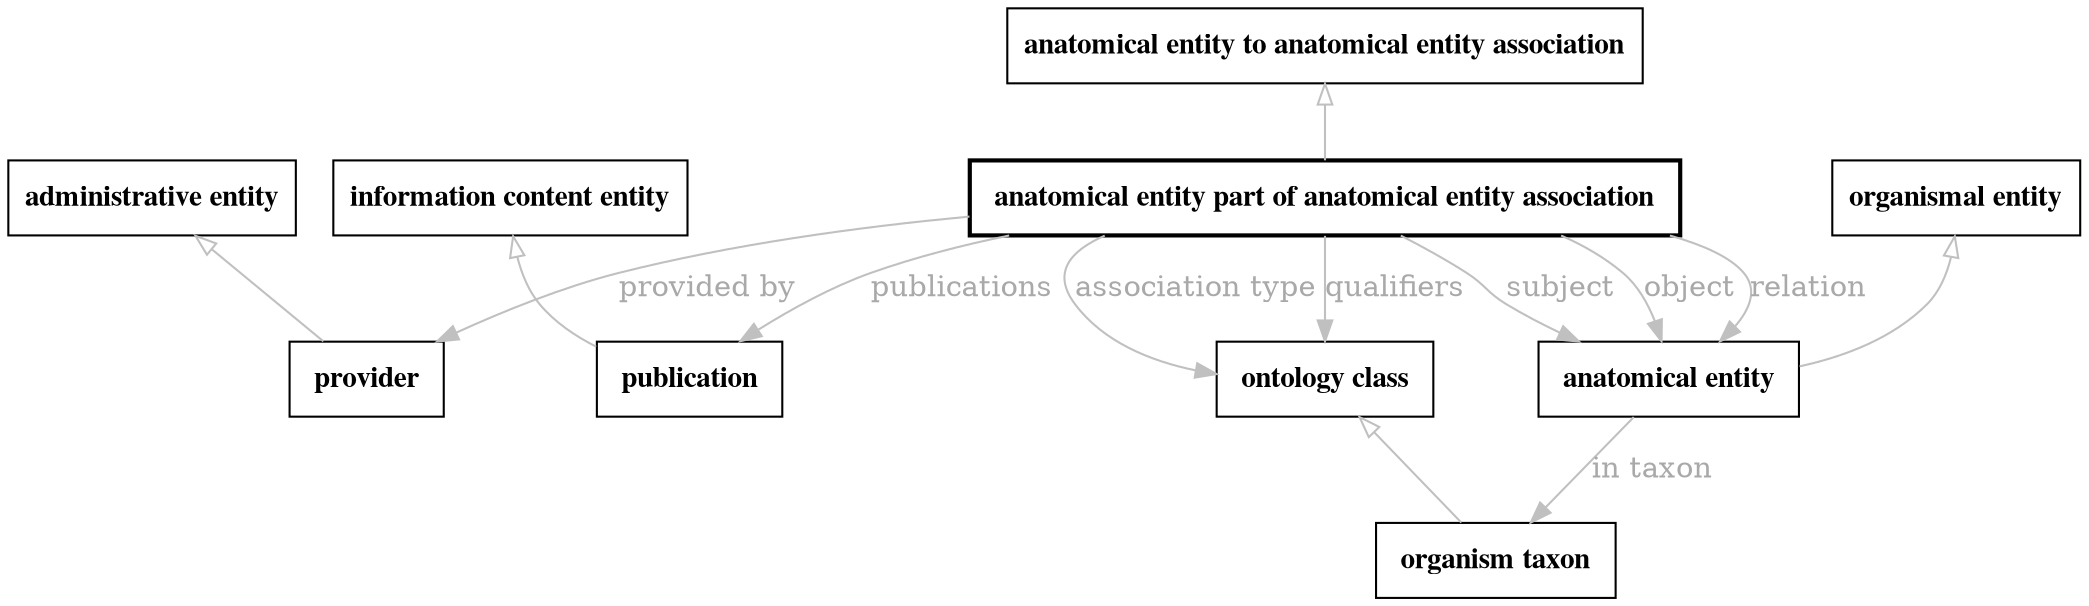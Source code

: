// biolink model
digraph {
	graph [fontsize=32 penwidth=5]
	node [color=black fontname="times bold" shape=rectangle]
	edge [color=gray fontcolor=darkgray]
	"anatomical entity part of anatomical entity association" [label=" anatomical entity part of anatomical entity association " style=bold]
	"anatomical entity to anatomical entity association" -> "anatomical entity part of anatomical entity association" [label="" arrowtail=onormal dir=back]
	"anatomical entity part of anatomical entity association" -> provider [label="provided by"]
	provider [label=" provider " style=solid]
	"administrative entity" -> provider [label="" arrowtail=onormal dir=back]
	"anatomical entity part of anatomical entity association" -> publication [label=publications]
	publication [label=" publication " style=solid]
	"information content entity" -> publication [label="" arrowtail=onormal dir=back]
	"anatomical entity part of anatomical entity association" -> "ontology class" [label=qualifiers]
	"ontology class" [label=" ontology class " style=solid]
	"anatomical entity part of anatomical entity association" -> "anatomical entity" [label=object]
	"anatomical entity" [label=" anatomical entity " style=solid]
	"organismal entity" -> "anatomical entity" [label="" arrowtail=onormal dir=back]
	"anatomical entity" -> "organism taxon" [label="in taxon"]
	"organism taxon" [label=" organism taxon " style=solid]
	"ontology class" -> "organism taxon" [label="" arrowtail=onormal dir=back]
	"anatomical entity part of anatomical entity association" -> "anatomical entity" [label=relation]
	"anatomical entity part of anatomical entity association" -> "anatomical entity" [label=subject]
	"anatomical entity part of anatomical entity association" -> "ontology class" [label="association type"]
}
